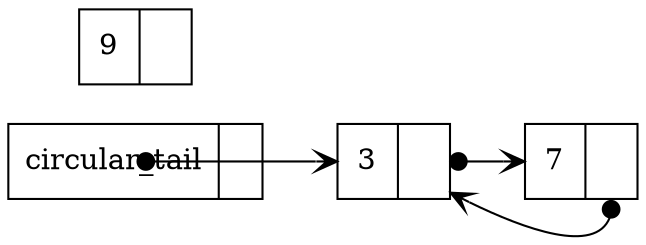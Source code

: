 digraph single_linked_list {
        rankdir=LR;
        node [shape=record];
        tail [label="{ circular_tail | <next>  }"]
        a [label="{ 3 | <next>  }"]
        b [label="{ 7 | <next>  }"]
        c [label="{ 9 | <next>  }"]
        a:next -> b[arrowhead=vee, arrowtail=dot, dir=both, tailclip=false];
        tail -> a[arrowhead=vee, arrowtail=dot, dir=both, tailclip=false];
        b:next -> a[arrowhead=vee, arrowtail=dot, dir=both, tailclip=false];
}

